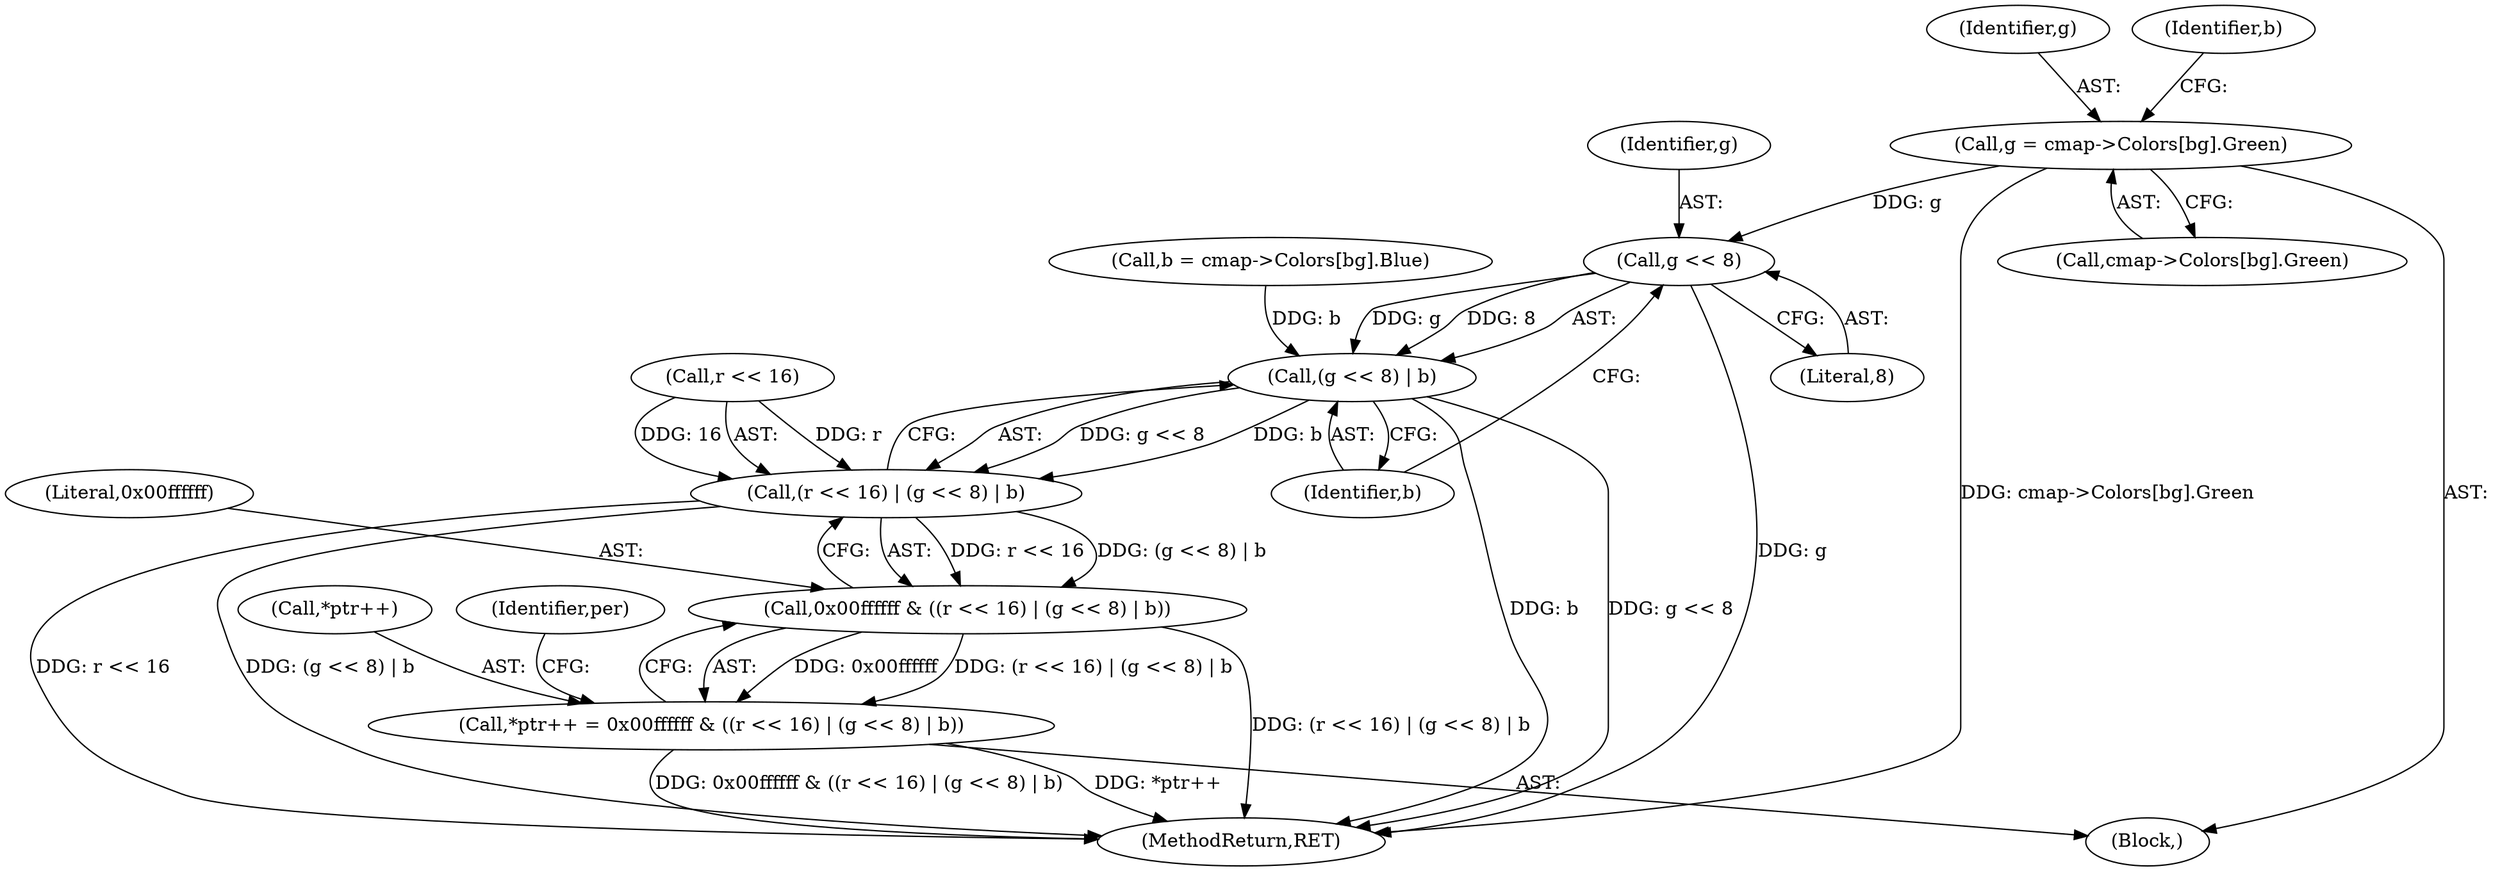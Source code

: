 digraph "0_enlightment_37a96801663b7b4cd3fbe56cc0eb8b6a17e766a8@array" {
"1000577" [label="(Call,g = cmap->Colors[bg].Green)"];
"1000606" [label="(Call,g << 8)"];
"1000605" [label="(Call,(g << 8) | b)"];
"1000601" [label="(Call,(r << 16) | (g << 8) | b)"];
"1000599" [label="(Call,0x00ffffff & ((r << 16) | (g << 8) | b))"];
"1000595" [label="(Call,*ptr++ = 0x00ffffff & ((r << 16) | (g << 8) | b))"];
"1000586" [label="(Call,b = cmap->Colors[bg].Blue)"];
"1000609" [label="(Identifier,b)"];
"1000601" [label="(Call,(r << 16) | (g << 8) | b)"];
"1000578" [label="(Identifier,g)"];
"1000608" [label="(Literal,8)"];
"1000579" [label="(Call,cmap->Colors[bg].Green)"];
"1000773" [label="(MethodReturn,RET)"];
"1000587" [label="(Identifier,b)"];
"1000602" [label="(Call,r << 16)"];
"1000599" [label="(Call,0x00ffffff & ((r << 16) | (g << 8) | b))"];
"1000607" [label="(Identifier,g)"];
"1000596" [label="(Call,*ptr++)"];
"1000567" [label="(Block,)"];
"1000669" [label="(Identifier,per)"];
"1000605" [label="(Call,(g << 8) | b)"];
"1000600" [label="(Literal,0x00ffffff)"];
"1000577" [label="(Call,g = cmap->Colors[bg].Green)"];
"1000595" [label="(Call,*ptr++ = 0x00ffffff & ((r << 16) | (g << 8) | b))"];
"1000606" [label="(Call,g << 8)"];
"1000577" -> "1000567"  [label="AST: "];
"1000577" -> "1000579"  [label="CFG: "];
"1000578" -> "1000577"  [label="AST: "];
"1000579" -> "1000577"  [label="AST: "];
"1000587" -> "1000577"  [label="CFG: "];
"1000577" -> "1000773"  [label="DDG: cmap->Colors[bg].Green"];
"1000577" -> "1000606"  [label="DDG: g"];
"1000606" -> "1000605"  [label="AST: "];
"1000606" -> "1000608"  [label="CFG: "];
"1000607" -> "1000606"  [label="AST: "];
"1000608" -> "1000606"  [label="AST: "];
"1000609" -> "1000606"  [label="CFG: "];
"1000606" -> "1000773"  [label="DDG: g"];
"1000606" -> "1000605"  [label="DDG: g"];
"1000606" -> "1000605"  [label="DDG: 8"];
"1000605" -> "1000601"  [label="AST: "];
"1000605" -> "1000609"  [label="CFG: "];
"1000609" -> "1000605"  [label="AST: "];
"1000601" -> "1000605"  [label="CFG: "];
"1000605" -> "1000773"  [label="DDG: b"];
"1000605" -> "1000773"  [label="DDG: g << 8"];
"1000605" -> "1000601"  [label="DDG: g << 8"];
"1000605" -> "1000601"  [label="DDG: b"];
"1000586" -> "1000605"  [label="DDG: b"];
"1000601" -> "1000599"  [label="AST: "];
"1000602" -> "1000601"  [label="AST: "];
"1000599" -> "1000601"  [label="CFG: "];
"1000601" -> "1000773"  [label="DDG: r << 16"];
"1000601" -> "1000773"  [label="DDG: (g << 8) | b"];
"1000601" -> "1000599"  [label="DDG: r << 16"];
"1000601" -> "1000599"  [label="DDG: (g << 8) | b"];
"1000602" -> "1000601"  [label="DDG: r"];
"1000602" -> "1000601"  [label="DDG: 16"];
"1000599" -> "1000595"  [label="AST: "];
"1000600" -> "1000599"  [label="AST: "];
"1000595" -> "1000599"  [label="CFG: "];
"1000599" -> "1000773"  [label="DDG: (r << 16) | (g << 8) | b"];
"1000599" -> "1000595"  [label="DDG: 0x00ffffff"];
"1000599" -> "1000595"  [label="DDG: (r << 16) | (g << 8) | b"];
"1000595" -> "1000567"  [label="AST: "];
"1000596" -> "1000595"  [label="AST: "];
"1000669" -> "1000595"  [label="CFG: "];
"1000595" -> "1000773"  [label="DDG: 0x00ffffff & ((r << 16) | (g << 8) | b)"];
"1000595" -> "1000773"  [label="DDG: *ptr++"];
}
